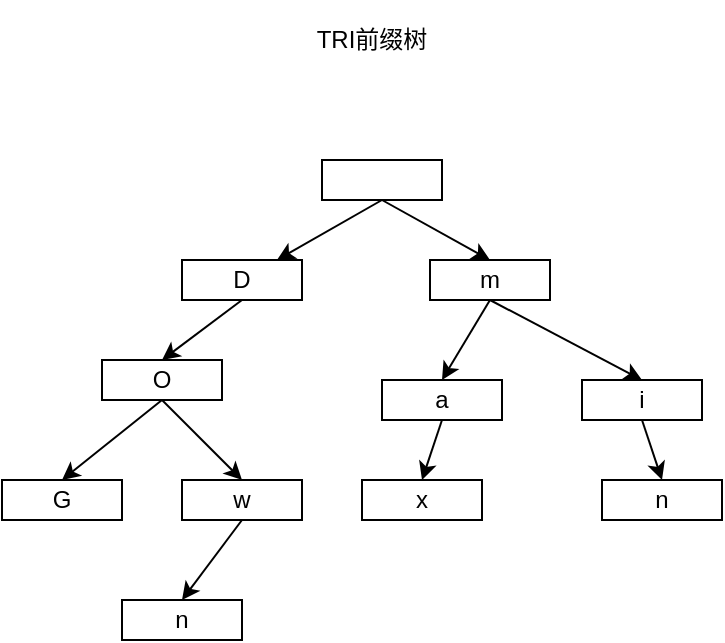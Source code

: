 <mxfile version="16.1.2" type="device"><diagram id="TyZZ_GxQTihRYOC4rOaj" name="第 1 页"><mxGraphModel dx="1104" dy="680" grid="1" gridSize="10" guides="1" tooltips="1" connect="1" arrows="1" fold="1" page="1" pageScale="1" pageWidth="827" pageHeight="1169" math="0" shadow="0"><root><mxCell id="0"/><mxCell id="1" parent="0"/><mxCell id="He1zhofXH1uXce7AyojF-7" style="edgeStyle=none;rounded=0;orthogonalLoop=1;jettySize=auto;html=1;exitX=0.5;exitY=1;exitDx=0;exitDy=0;entryX=0.5;entryY=0;entryDx=0;entryDy=0;" edge="1" parent="1" source="He1zhofXH1uXce7AyojF-1" target="He1zhofXH1uXce7AyojF-3"><mxGeometry relative="1" as="geometry"/></mxCell><mxCell id="He1zhofXH1uXce7AyojF-1" value="D" style="rounded=0;whiteSpace=wrap;html=1;" vertex="1" parent="1"><mxGeometry x="290" y="170" width="60" height="20" as="geometry"/></mxCell><mxCell id="He1zhofXH1uXce7AyojF-2" value="TRI前缀树" style="text;html=1;strokeColor=none;fillColor=none;align=center;verticalAlign=middle;whiteSpace=wrap;rounded=0;" vertex="1" parent="1"><mxGeometry x="300" y="40" width="170" height="40" as="geometry"/></mxCell><mxCell id="He1zhofXH1uXce7AyojF-8" style="edgeStyle=none;rounded=0;orthogonalLoop=1;jettySize=auto;html=1;exitX=0.5;exitY=1;exitDx=0;exitDy=0;entryX=0.5;entryY=0;entryDx=0;entryDy=0;" edge="1" parent="1" source="He1zhofXH1uXce7AyojF-3" target="He1zhofXH1uXce7AyojF-4"><mxGeometry relative="1" as="geometry"/></mxCell><mxCell id="He1zhofXH1uXce7AyojF-11" style="edgeStyle=none;rounded=0;orthogonalLoop=1;jettySize=auto;html=1;exitX=0.5;exitY=1;exitDx=0;exitDy=0;entryX=0.5;entryY=0;entryDx=0;entryDy=0;" edge="1" parent="1" source="He1zhofXH1uXce7AyojF-3" target="He1zhofXH1uXce7AyojF-9"><mxGeometry relative="1" as="geometry"/></mxCell><mxCell id="He1zhofXH1uXce7AyojF-3" value="O&lt;span style=&quot;color: rgba(0 , 0 , 0 , 0) ; font-family: monospace ; font-size: 0px&quot;&gt;%3CmxGraphModel%3E%3Croot%3E%3CmxCell%20id%3D%220%22%2F%3E%3CmxCell%20id%3D%221%22%20parent%3D%220%22%2F%3E%3CmxCell%20id%3D%222%22%20value%3D%22D%22%20style%3D%22rounded%3D0%3BwhiteSpace%3Dwrap%3Bhtml%3D1%3B%22%20vertex%3D%221%22%20parent%3D%221%22%3E%3CmxGeometry%20x%3D%22345%22%20y%3D%22160%22%20width%3D%2260%22%20height%3D%2220%22%20as%3D%22geometry%22%2F%3E%3C%2FmxCell%3E%3C%2Froot%3E%3C%2FmxGraphModel%3E&lt;/span&gt;&lt;span style=&quot;color: rgba(0 , 0 , 0 , 0) ; font-family: monospace ; font-size: 0px&quot;&gt;%3CmxGraphModel%3E%3Croot%3E%3CmxCell%20id%3D%220%22%2F%3E%3CmxCell%20id%3D%221%22%20parent%3D%220%22%2F%3E%3CmxCell%20id%3D%222%22%20value%3D%22D%22%20style%3D%22rounded%3D0%3BwhiteSpace%3Dwrap%3Bhtml%3D1%3B%22%20vertex%3D%221%22%20parent%3D%221%22%3E%3CmxGeometry%20x%3D%22345%22%20y%3D%22160%22%20width%3D%2260%22%20height%3D%2220%22%20as%3D%22geometry%22%2F%3E%3C%2FmxCell%3E%3C%2Froot%3E%3C%2FmxGraphModel%3E&lt;/span&gt;" style="rounded=0;whiteSpace=wrap;html=1;" vertex="1" parent="1"><mxGeometry x="250" y="220" width="60" height="20" as="geometry"/></mxCell><mxCell id="He1zhofXH1uXce7AyojF-4" value="G" style="rounded=0;whiteSpace=wrap;html=1;" vertex="1" parent="1"><mxGeometry x="200" y="280" width="60" height="20" as="geometry"/></mxCell><mxCell id="He1zhofXH1uXce7AyojF-6" style="rounded=0;orthogonalLoop=1;jettySize=auto;html=1;exitX=0.5;exitY=1;exitDx=0;exitDy=0;" edge="1" parent="1" source="He1zhofXH1uXce7AyojF-5" target="He1zhofXH1uXce7AyojF-1"><mxGeometry relative="1" as="geometry"/></mxCell><mxCell id="He1zhofXH1uXce7AyojF-22" style="edgeStyle=none;rounded=0;orthogonalLoop=1;jettySize=auto;html=1;exitX=0.5;exitY=1;exitDx=0;exitDy=0;entryX=0.5;entryY=0;entryDx=0;entryDy=0;" edge="1" parent="1" source="He1zhofXH1uXce7AyojF-5" target="He1zhofXH1uXce7AyojF-13"><mxGeometry relative="1" as="geometry"/></mxCell><mxCell id="He1zhofXH1uXce7AyojF-5" value="" style="rounded=0;whiteSpace=wrap;html=1;" vertex="1" parent="1"><mxGeometry x="360" y="120" width="60" height="20" as="geometry"/></mxCell><mxCell id="He1zhofXH1uXce7AyojF-12" style="edgeStyle=none;rounded=0;orthogonalLoop=1;jettySize=auto;html=1;exitX=0.5;exitY=1;exitDx=0;exitDy=0;entryX=0.5;entryY=0;entryDx=0;entryDy=0;" edge="1" parent="1" source="He1zhofXH1uXce7AyojF-9" target="He1zhofXH1uXce7AyojF-10"><mxGeometry relative="1" as="geometry"/></mxCell><mxCell id="He1zhofXH1uXce7AyojF-9" value="w" style="rounded=0;whiteSpace=wrap;html=1;" vertex="1" parent="1"><mxGeometry x="290" y="280" width="60" height="20" as="geometry"/></mxCell><mxCell id="He1zhofXH1uXce7AyojF-10" value="n" style="rounded=0;whiteSpace=wrap;html=1;" vertex="1" parent="1"><mxGeometry x="260" y="340" width="60" height="20" as="geometry"/></mxCell><mxCell id="He1zhofXH1uXce7AyojF-18" style="edgeStyle=none;rounded=0;orthogonalLoop=1;jettySize=auto;html=1;exitX=0.5;exitY=1;exitDx=0;exitDy=0;entryX=0.5;entryY=0;entryDx=0;entryDy=0;" edge="1" parent="1" source="He1zhofXH1uXce7AyojF-13" target="He1zhofXH1uXce7AyojF-14"><mxGeometry relative="1" as="geometry"/></mxCell><mxCell id="He1zhofXH1uXce7AyojF-20" style="edgeStyle=none;rounded=0;orthogonalLoop=1;jettySize=auto;html=1;exitX=0.5;exitY=1;exitDx=0;exitDy=0;entryX=0.5;entryY=0;entryDx=0;entryDy=0;" edge="1" parent="1" source="He1zhofXH1uXce7AyojF-13" target="He1zhofXH1uXce7AyojF-16"><mxGeometry relative="1" as="geometry"/></mxCell><mxCell id="He1zhofXH1uXce7AyojF-13" value="m" style="rounded=0;whiteSpace=wrap;html=1;" vertex="1" parent="1"><mxGeometry x="414" y="170" width="60" height="20" as="geometry"/></mxCell><mxCell id="He1zhofXH1uXce7AyojF-19" style="edgeStyle=none;rounded=0;orthogonalLoop=1;jettySize=auto;html=1;exitX=0.5;exitY=1;exitDx=0;exitDy=0;entryX=0.5;entryY=0;entryDx=0;entryDy=0;" edge="1" parent="1" source="He1zhofXH1uXce7AyojF-14" target="He1zhofXH1uXce7AyojF-15"><mxGeometry relative="1" as="geometry"/></mxCell><mxCell id="He1zhofXH1uXce7AyojF-14" value="a" style="rounded=0;whiteSpace=wrap;html=1;" vertex="1" parent="1"><mxGeometry x="390" y="230" width="60" height="20" as="geometry"/></mxCell><mxCell id="He1zhofXH1uXce7AyojF-15" value="x" style="rounded=0;whiteSpace=wrap;html=1;" vertex="1" parent="1"><mxGeometry x="380" y="280" width="60" height="20" as="geometry"/></mxCell><mxCell id="He1zhofXH1uXce7AyojF-21" style="edgeStyle=none;rounded=0;orthogonalLoop=1;jettySize=auto;html=1;exitX=0.5;exitY=1;exitDx=0;exitDy=0;entryX=0.5;entryY=0;entryDx=0;entryDy=0;" edge="1" parent="1" source="He1zhofXH1uXce7AyojF-16" target="He1zhofXH1uXce7AyojF-17"><mxGeometry relative="1" as="geometry"/></mxCell><mxCell id="He1zhofXH1uXce7AyojF-16" value="i" style="rounded=0;whiteSpace=wrap;html=1;" vertex="1" parent="1"><mxGeometry x="490" y="230" width="60" height="20" as="geometry"/></mxCell><mxCell id="He1zhofXH1uXce7AyojF-17" value="n" style="rounded=0;whiteSpace=wrap;html=1;" vertex="1" parent="1"><mxGeometry x="500" y="280" width="60" height="20" as="geometry"/></mxCell></root></mxGraphModel></diagram></mxfile>